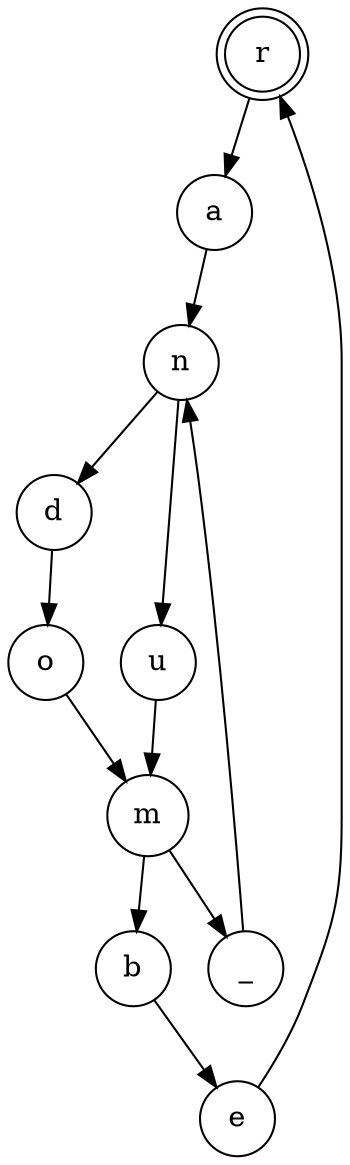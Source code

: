 digraph {   
    node [shape = doublecircle, color = black] r ;
    node [shape = circle];
    node [color= black];
    r -> a -> n -> d -> o -> m -> _ -> n -> u -> m -> b -> e -> r;	
}